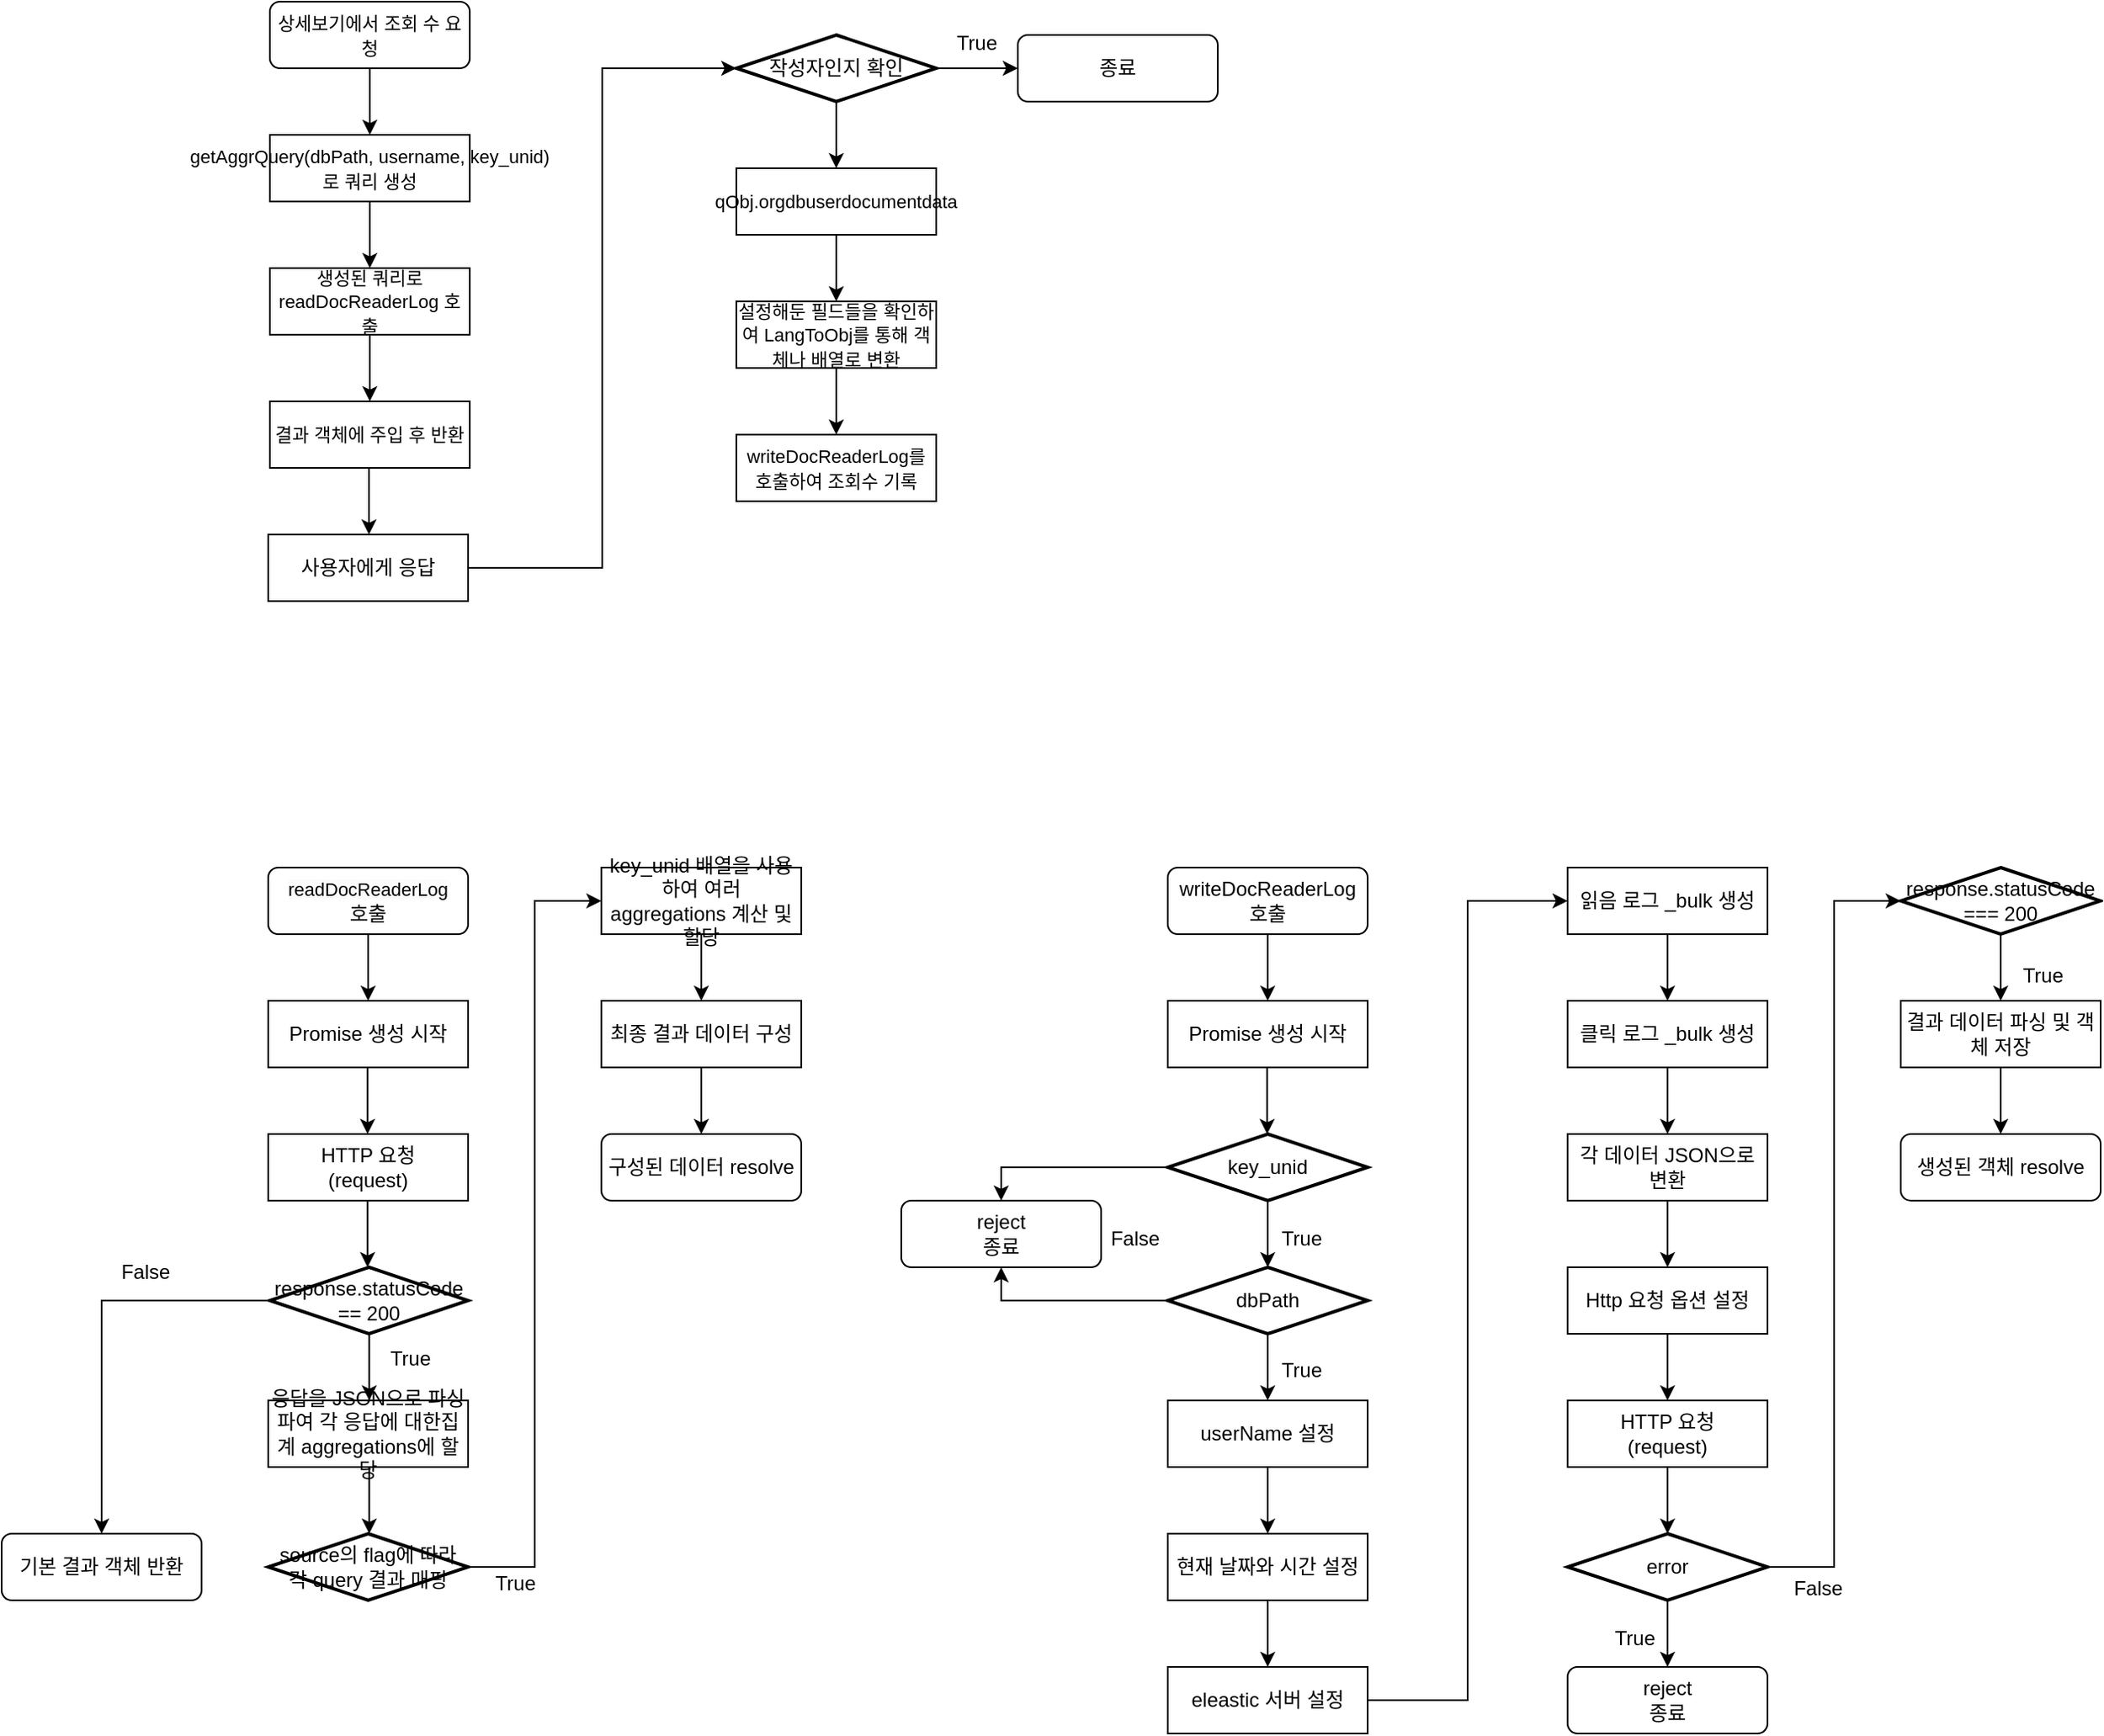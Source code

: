 <mxfile version="24.2.8" type="github" pages="2">
  <diagram id="73C-HQN8ylM7pgX_eZo4" name="페이지-2">
    <mxGraphModel dx="1098" dy="585" grid="1" gridSize="10" guides="1" tooltips="1" connect="1" arrows="1" fold="1" page="1" pageScale="1" pageWidth="827" pageHeight="1169" math="0" shadow="0">
      <root>
        <mxCell id="0" />
        <mxCell id="1" parent="0" />
        <mxCell id="K5QqktvU2oKoEeErvkTJ-1" style="edgeStyle=orthogonalEdgeStyle;rounded=0;orthogonalLoop=1;jettySize=auto;html=1;exitX=0.5;exitY=1;exitDx=0;exitDy=0;entryX=0.5;entryY=0;entryDx=0;entryDy=0;" edge="1" parent="1" source="K5QqktvU2oKoEeErvkTJ-2" target="K5QqktvU2oKoEeErvkTJ-10">
          <mxGeometry relative="1" as="geometry" />
        </mxCell>
        <mxCell id="K5QqktvU2oKoEeErvkTJ-2" value="&lt;font style=&quot;font-size: 11px;&quot;&gt;상세보기에서 조회 수 요청&lt;/font&gt;" style="rounded=1;whiteSpace=wrap;html=1;" vertex="1" parent="1">
          <mxGeometry x="241" y="40" width="120" height="40" as="geometry" />
        </mxCell>
        <mxCell id="K5QqktvU2oKoEeErvkTJ-9" style="edgeStyle=orthogonalEdgeStyle;rounded=0;orthogonalLoop=1;jettySize=auto;html=1;entryX=0.5;entryY=0;entryDx=0;entryDy=0;" edge="1" parent="1" source="K5QqktvU2oKoEeErvkTJ-10" target="K5QqktvU2oKoEeErvkTJ-12">
          <mxGeometry relative="1" as="geometry" />
        </mxCell>
        <mxCell id="K5QqktvU2oKoEeErvkTJ-10" value="&lt;font style=&quot;font-size: 11px;&quot;&gt;&lt;span style=&quot;text-wrap: nowrap;&quot;&gt;getAggrQuery(dbPath, username, key_unid)&lt;/span&gt;&lt;br style=&quot;text-wrap: nowrap;&quot;&gt;&lt;span style=&quot;text-wrap: nowrap;&quot;&gt;로 쿼리 생성&lt;/span&gt;&lt;/font&gt;" style="rounded=0;whiteSpace=wrap;html=1;" vertex="1" parent="1">
          <mxGeometry x="241" y="120" width="120" height="40" as="geometry" />
        </mxCell>
        <mxCell id="K5QqktvU2oKoEeErvkTJ-11" style="edgeStyle=orthogonalEdgeStyle;rounded=0;orthogonalLoop=1;jettySize=auto;html=1;entryX=0.5;entryY=0;entryDx=0;entryDy=0;" edge="1" parent="1" source="K5QqktvU2oKoEeErvkTJ-12" target="K5QqktvU2oKoEeErvkTJ-13">
          <mxGeometry relative="1" as="geometry" />
        </mxCell>
        <mxCell id="K5QqktvU2oKoEeErvkTJ-12" value="&lt;font style=&quot;font-size: 11px;&quot;&gt;생성된 쿼리로 readDocReaderLog 호출&lt;/font&gt;" style="rounded=0;whiteSpace=wrap;html=1;" vertex="1" parent="1">
          <mxGeometry x="241" y="200" width="120" height="40" as="geometry" />
        </mxCell>
        <mxCell id="K5QqktvU2oKoEeErvkTJ-13" value="&lt;font style=&quot;font-size: 11px;&quot;&gt;결과 객체에 주입 후 반환&lt;/font&gt;" style="rounded=0;whiteSpace=wrap;html=1;" vertex="1" parent="1">
          <mxGeometry x="241" y="280" width="120" height="40" as="geometry" />
        </mxCell>
        <mxCell id="K5QqktvU2oKoEeErvkTJ-14" style="edgeStyle=orthogonalEdgeStyle;rounded=0;orthogonalLoop=1;jettySize=auto;html=1;entryX=0.5;entryY=0;entryDx=0;entryDy=0;entryPerimeter=0;" edge="1" parent="1" source="K5QqktvU2oKoEeErvkTJ-13">
          <mxGeometry relative="1" as="geometry">
            <mxPoint x="300.5" y="360" as="targetPoint" />
          </mxGeometry>
        </mxCell>
        <mxCell id="q_ZWt1Ljccdp8WJ-Bwx5-51" style="edgeStyle=orthogonalEdgeStyle;rounded=0;orthogonalLoop=1;jettySize=auto;html=1;" edge="1" parent="1" source="K5QqktvU2oKoEeErvkTJ-15" target="K5QqktvU2oKoEeErvkTJ-21">
          <mxGeometry relative="1" as="geometry" />
        </mxCell>
        <mxCell id="K5QqktvU2oKoEeErvkTJ-15" value="&lt;font style=&quot;font-size: 11px;&quot;&gt;qObj.orgdbuserdocumentdata&lt;/font&gt;" style="rounded=0;whiteSpace=wrap;html=1;" vertex="1" parent="1">
          <mxGeometry x="521" y="140" width="120" height="40" as="geometry" />
        </mxCell>
        <mxCell id="q_ZWt1Ljccdp8WJ-Bwx5-50" style="edgeStyle=orthogonalEdgeStyle;rounded=0;orthogonalLoop=1;jettySize=auto;html=1;" edge="1" parent="1" source="K5QqktvU2oKoEeErvkTJ-18" target="K5QqktvU2oKoEeErvkTJ-15">
          <mxGeometry relative="1" as="geometry" />
        </mxCell>
        <mxCell id="q_ZWt1Ljccdp8WJ-Bwx5-53" style="edgeStyle=orthogonalEdgeStyle;rounded=0;orthogonalLoop=1;jettySize=auto;html=1;entryX=0;entryY=0.5;entryDx=0;entryDy=0;" edge="1" parent="1" source="K5QqktvU2oKoEeErvkTJ-18" target="q_ZWt1Ljccdp8WJ-Bwx5-52">
          <mxGeometry relative="1" as="geometry" />
        </mxCell>
        <mxCell id="K5QqktvU2oKoEeErvkTJ-18" value="작성자인지 확인" style="strokeWidth=2;html=1;shape=mxgraph.flowchart.decision;whiteSpace=wrap;" vertex="1" parent="1">
          <mxGeometry x="521" y="60" width="120" height="40" as="geometry" />
        </mxCell>
        <mxCell id="K5QqktvU2oKoEeErvkTJ-20" style="edgeStyle=orthogonalEdgeStyle;rounded=0;orthogonalLoop=1;jettySize=auto;html=1;entryX=0.5;entryY=0;entryDx=0;entryDy=0;" edge="1" parent="1" source="K5QqktvU2oKoEeErvkTJ-21" target="K5QqktvU2oKoEeErvkTJ-24">
          <mxGeometry relative="1" as="geometry" />
        </mxCell>
        <mxCell id="K5QqktvU2oKoEeErvkTJ-21" value="&lt;font style=&quot;font-size: 11px;&quot;&gt;설정해둔 필드들을 확인하여 LangToObj를 통해 객체나 배열로 변환&lt;/font&gt;" style="rounded=0;whiteSpace=wrap;html=1;" vertex="1" parent="1">
          <mxGeometry x="521" y="220" width="120" height="40" as="geometry" />
        </mxCell>
        <mxCell id="K5QqktvU2oKoEeErvkTJ-24" value="&lt;font style=&quot;font-size: 11px;&quot;&gt;writeDocReaderLog를 호출하여 조회수 기록&lt;/font&gt;" style="rounded=0;whiteSpace=wrap;html=1;" vertex="1" parent="1">
          <mxGeometry x="521" y="300" width="120" height="40" as="geometry" />
        </mxCell>
        <mxCell id="K5QqktvU2oKoEeErvkTJ-26" value="&lt;span style=&quot;color: rgb(0, 0, 0); font-family: Helvetica; font-size: 11px; font-style: normal; font-variant-ligatures: normal; font-variant-caps: normal; font-weight: 400; letter-spacing: normal; orphans: 2; text-align: center; text-indent: 0px; text-transform: none; widows: 2; word-spacing: 0px; -webkit-text-stroke-width: 0px; white-space: normal; background-color: rgb(251, 251, 251); text-decoration-thickness: initial; text-decoration-style: initial; text-decoration-color: initial; display: inline !important; float: none;&quot;&gt;readDocReaderLog&lt;/span&gt;&lt;br&gt;호출" style="rounded=1;whiteSpace=wrap;html=1;" vertex="1" parent="1">
          <mxGeometry x="240" y="560" width="120" height="40" as="geometry" />
        </mxCell>
        <mxCell id="K5QqktvU2oKoEeErvkTJ-27" value="Promise 생성 시작" style="rounded=0;whiteSpace=wrap;html=1;" vertex="1" parent="1">
          <mxGeometry x="240" y="640" width="120" height="40" as="geometry" />
        </mxCell>
        <mxCell id="K5QqktvU2oKoEeErvkTJ-28" value="HTTP 요청&lt;br&gt;(request)" style="rounded=0;whiteSpace=wrap;html=1;" vertex="1" parent="1">
          <mxGeometry x="240" y="720" width="120" height="40" as="geometry" />
        </mxCell>
        <mxCell id="K5QqktvU2oKoEeErvkTJ-29" value="" style="endArrow=classic;html=1;rounded=0;entryX=0.5;entryY=0;entryDx=0;entryDy=0;" edge="1" parent="1" target="K5QqktvU2oKoEeErvkTJ-27">
          <mxGeometry width="50" height="50" relative="1" as="geometry">
            <mxPoint x="300" y="600" as="sourcePoint" />
            <mxPoint x="350" y="550" as="targetPoint" />
          </mxGeometry>
        </mxCell>
        <mxCell id="K5QqktvU2oKoEeErvkTJ-30" value="" style="endArrow=classic;html=1;rounded=0;entryX=0.5;entryY=0;entryDx=0;entryDy=0;" edge="1" parent="1">
          <mxGeometry width="50" height="50" relative="1" as="geometry">
            <mxPoint x="299.66" y="680" as="sourcePoint" />
            <mxPoint x="299.66" y="720" as="targetPoint" />
          </mxGeometry>
        </mxCell>
        <mxCell id="K5QqktvU2oKoEeErvkTJ-32" value="response.statusCode == 200" style="strokeWidth=2;html=1;shape=mxgraph.flowchart.decision;whiteSpace=wrap;" vertex="1" parent="1">
          <mxGeometry x="241" y="800" width="119" height="40" as="geometry" />
        </mxCell>
        <mxCell id="K5QqktvU2oKoEeErvkTJ-33" value="" style="endArrow=classic;html=1;rounded=0;entryX=0.5;entryY=0;entryDx=0;entryDy=0;" edge="1" parent="1">
          <mxGeometry width="50" height="50" relative="1" as="geometry">
            <mxPoint x="299.66" y="760" as="sourcePoint" />
            <mxPoint x="299.66" y="800" as="targetPoint" />
          </mxGeometry>
        </mxCell>
        <mxCell id="K5QqktvU2oKoEeErvkTJ-35" value="" style="endArrow=classic;html=1;rounded=0;entryX=0.5;entryY=0;entryDx=0;entryDy=0;" edge="1" parent="1">
          <mxGeometry width="50" height="50" relative="1" as="geometry">
            <mxPoint x="300.66" y="840" as="sourcePoint" />
            <mxPoint x="300.66" y="880" as="targetPoint" />
          </mxGeometry>
        </mxCell>
        <mxCell id="K5QqktvU2oKoEeErvkTJ-36" value="응답을 JSON으로 파싱파여 각 응답에 대한집계 aggregations에 할당" style="rounded=0;whiteSpace=wrap;html=1;" vertex="1" parent="1">
          <mxGeometry x="240" y="880" width="120" height="40" as="geometry" />
        </mxCell>
        <mxCell id="K5QqktvU2oKoEeErvkTJ-38" value="source의 flag에 따라 각 query 결과 매핑" style="strokeWidth=2;html=1;shape=mxgraph.flowchart.decision;whiteSpace=wrap;" vertex="1" parent="1">
          <mxGeometry x="240" y="960" width="120" height="40" as="geometry" />
        </mxCell>
        <mxCell id="K5QqktvU2oKoEeErvkTJ-39" value="" style="endArrow=classic;html=1;rounded=0;entryX=0.5;entryY=0;entryDx=0;entryDy=0;" edge="1" parent="1">
          <mxGeometry width="50" height="50" relative="1" as="geometry">
            <mxPoint x="300.66" y="920" as="sourcePoint" />
            <mxPoint x="300.66" y="960" as="targetPoint" />
          </mxGeometry>
        </mxCell>
        <mxCell id="K5QqktvU2oKoEeErvkTJ-40" value="key_unid 배열을 사용하여 여러 aggregations 계산 및 할당" style="rounded=0;whiteSpace=wrap;html=1;" vertex="1" parent="1">
          <mxGeometry x="440" y="560" width="120" height="40" as="geometry" />
        </mxCell>
        <mxCell id="K5QqktvU2oKoEeErvkTJ-41" value="" style="endArrow=classic;html=1;rounded=0;entryX=0;entryY=0.5;entryDx=0;entryDy=0;" edge="1" parent="1" target="K5QqktvU2oKoEeErvkTJ-40">
          <mxGeometry width="50" height="50" relative="1" as="geometry">
            <mxPoint x="361" y="980" as="sourcePoint" />
            <mxPoint x="411" y="930" as="targetPoint" />
            <Array as="points">
              <mxPoint x="400" y="980" />
              <mxPoint x="400" y="580" />
            </Array>
          </mxGeometry>
        </mxCell>
        <mxCell id="K5QqktvU2oKoEeErvkTJ-43" value="기본 결과 객체 반환" style="rounded=1;whiteSpace=wrap;html=1;" vertex="1" parent="1">
          <mxGeometry x="80" y="960" width="120" height="40" as="geometry" />
        </mxCell>
        <mxCell id="K5QqktvU2oKoEeErvkTJ-44" value="" style="endArrow=classic;html=1;rounded=0;entryX=0.5;entryY=0;entryDx=0;entryDy=0;" edge="1" parent="1" target="K5QqktvU2oKoEeErvkTJ-43">
          <mxGeometry width="50" height="50" relative="1" as="geometry">
            <mxPoint x="240" y="820" as="sourcePoint" />
            <mxPoint x="151" y="840" as="targetPoint" />
            <Array as="points">
              <mxPoint x="140" y="820" />
            </Array>
          </mxGeometry>
        </mxCell>
        <mxCell id="K5QqktvU2oKoEeErvkTJ-45" value="True" style="text;html=1;align=center;verticalAlign=middle;resizable=0;points=[];autosize=1;strokeColor=none;fillColor=none;" vertex="1" parent="1">
          <mxGeometry x="300" y="840" width="50" height="30" as="geometry" />
        </mxCell>
        <mxCell id="K5QqktvU2oKoEeErvkTJ-46" value="False" style="text;html=1;align=center;verticalAlign=middle;resizable=0;points=[];autosize=1;strokeColor=none;fillColor=none;" vertex="1" parent="1">
          <mxGeometry x="141" y="788" width="50" height="30" as="geometry" />
        </mxCell>
        <mxCell id="K5QqktvU2oKoEeErvkTJ-47" value="True" style="text;html=1;align=center;verticalAlign=middle;resizable=0;points=[];autosize=1;strokeColor=none;fillColor=none;" vertex="1" parent="1">
          <mxGeometry x="363" y="975" width="50" height="30" as="geometry" />
        </mxCell>
        <mxCell id="q_ZWt1Ljccdp8WJ-Bwx5-11" style="edgeStyle=orthogonalEdgeStyle;rounded=0;orthogonalLoop=1;jettySize=auto;html=1;entryX=0.5;entryY=0;entryDx=0;entryDy=0;" edge="1" parent="1" source="K5QqktvU2oKoEeErvkTJ-48" target="K5QqktvU2oKoEeErvkTJ-49">
          <mxGeometry relative="1" as="geometry" />
        </mxCell>
        <mxCell id="K5QqktvU2oKoEeErvkTJ-48" value="최종 결과 데이터 구성" style="rounded=0;whiteSpace=wrap;html=1;" vertex="1" parent="1">
          <mxGeometry x="440" y="640" width="120" height="40" as="geometry" />
        </mxCell>
        <mxCell id="K5QqktvU2oKoEeErvkTJ-49" value="구성된 데이터 resolve" style="rounded=1;whiteSpace=wrap;html=1;" vertex="1" parent="1">
          <mxGeometry x="440" y="720" width="120" height="40" as="geometry" />
        </mxCell>
        <mxCell id="K5QqktvU2oKoEeErvkTJ-50" value="" style="endArrow=classic;html=1;rounded=0;entryX=0.5;entryY=0;entryDx=0;entryDy=0;" edge="1" parent="1" target="K5QqktvU2oKoEeErvkTJ-48">
          <mxGeometry width="50" height="50" relative="1" as="geometry">
            <mxPoint x="500" y="600" as="sourcePoint" />
            <mxPoint x="550" y="550" as="targetPoint" />
          </mxGeometry>
        </mxCell>
        <mxCell id="q_ZWt1Ljccdp8WJ-Bwx5-1" value="writeDocReaderLog&lt;br&gt;호출" style="rounded=1;whiteSpace=wrap;html=1;" vertex="1" parent="1">
          <mxGeometry x="780" y="560" width="120" height="40" as="geometry" />
        </mxCell>
        <mxCell id="q_ZWt1Ljccdp8WJ-Bwx5-3" value="Promise 생성 시작" style="rounded=0;whiteSpace=wrap;html=1;" vertex="1" parent="1">
          <mxGeometry x="780" y="640" width="120" height="40" as="geometry" />
        </mxCell>
        <mxCell id="q_ZWt1Ljccdp8WJ-Bwx5-4" value="" style="endArrow=classic;html=1;rounded=0;entryX=0.5;entryY=0;entryDx=0;entryDy=0;" edge="1" parent="1" target="q_ZWt1Ljccdp8WJ-Bwx5-3">
          <mxGeometry width="50" height="50" relative="1" as="geometry">
            <mxPoint x="840" y="600" as="sourcePoint" />
            <mxPoint x="890" y="550" as="targetPoint" />
          </mxGeometry>
        </mxCell>
        <mxCell id="q_ZWt1Ljccdp8WJ-Bwx5-7" value="" style="endArrow=classic;html=1;rounded=0;entryX=0.5;entryY=0;entryDx=0;entryDy=0;" edge="1" parent="1">
          <mxGeometry width="50" height="50" relative="1" as="geometry">
            <mxPoint x="839.66" y="680" as="sourcePoint" />
            <mxPoint x="839.66" y="720" as="targetPoint" />
          </mxGeometry>
        </mxCell>
        <mxCell id="q_ZWt1Ljccdp8WJ-Bwx5-31" style="edgeStyle=orthogonalEdgeStyle;rounded=0;orthogonalLoop=1;jettySize=auto;html=1;entryX=0.5;entryY=0;entryDx=0;entryDy=0;" edge="1" parent="1" source="q_ZWt1Ljccdp8WJ-Bwx5-8" target="q_ZWt1Ljccdp8WJ-Bwx5-30">
          <mxGeometry relative="1" as="geometry" />
        </mxCell>
        <mxCell id="q_ZWt1Ljccdp8WJ-Bwx5-8" value="key_unid" style="strokeWidth=2;html=1;shape=mxgraph.flowchart.decision;whiteSpace=wrap;" vertex="1" parent="1">
          <mxGeometry x="780" y="720" width="120" height="40" as="geometry" />
        </mxCell>
        <mxCell id="q_ZWt1Ljccdp8WJ-Bwx5-14" style="edgeStyle=orthogonalEdgeStyle;rounded=0;orthogonalLoop=1;jettySize=auto;html=1;" edge="1" parent="1" source="q_ZWt1Ljccdp8WJ-Bwx5-9" target="q_ZWt1Ljccdp8WJ-Bwx5-10">
          <mxGeometry relative="1" as="geometry" />
        </mxCell>
        <mxCell id="q_ZWt1Ljccdp8WJ-Bwx5-32" style="edgeStyle=orthogonalEdgeStyle;rounded=0;orthogonalLoop=1;jettySize=auto;html=1;entryX=0.5;entryY=1;entryDx=0;entryDy=0;" edge="1" parent="1" source="q_ZWt1Ljccdp8WJ-Bwx5-9" target="q_ZWt1Ljccdp8WJ-Bwx5-30">
          <mxGeometry relative="1" as="geometry" />
        </mxCell>
        <mxCell id="q_ZWt1Ljccdp8WJ-Bwx5-9" value="dbPath" style="strokeWidth=2;html=1;shape=mxgraph.flowchart.decision;whiteSpace=wrap;" vertex="1" parent="1">
          <mxGeometry x="780" y="800" width="120" height="40" as="geometry" />
        </mxCell>
        <mxCell id="q_ZWt1Ljccdp8WJ-Bwx5-17" style="edgeStyle=orthogonalEdgeStyle;rounded=0;orthogonalLoop=1;jettySize=auto;html=1;entryX=0.5;entryY=0;entryDx=0;entryDy=0;" edge="1" parent="1" source="q_ZWt1Ljccdp8WJ-Bwx5-10" target="q_ZWt1Ljccdp8WJ-Bwx5-16">
          <mxGeometry relative="1" as="geometry" />
        </mxCell>
        <mxCell id="q_ZWt1Ljccdp8WJ-Bwx5-10" value="userName 설정" style="rounded=0;whiteSpace=wrap;html=1;" vertex="1" parent="1">
          <mxGeometry x="780" y="880" width="120" height="40" as="geometry" />
        </mxCell>
        <mxCell id="q_ZWt1Ljccdp8WJ-Bwx5-12" style="edgeStyle=orthogonalEdgeStyle;rounded=0;orthogonalLoop=1;jettySize=auto;html=1;entryX=0.5;entryY=0;entryDx=0;entryDy=0;entryPerimeter=0;" edge="1" parent="1" source="q_ZWt1Ljccdp8WJ-Bwx5-8" target="q_ZWt1Ljccdp8WJ-Bwx5-9">
          <mxGeometry relative="1" as="geometry" />
        </mxCell>
        <mxCell id="q_ZWt1Ljccdp8WJ-Bwx5-13" value="True" style="text;html=1;align=center;verticalAlign=middle;resizable=0;points=[];autosize=1;strokeColor=none;fillColor=none;" vertex="1" parent="1">
          <mxGeometry x="835" y="768" width="50" height="30" as="geometry" />
        </mxCell>
        <mxCell id="q_ZWt1Ljccdp8WJ-Bwx5-15" value="True" style="text;html=1;align=center;verticalAlign=middle;resizable=0;points=[];autosize=1;strokeColor=none;fillColor=none;" vertex="1" parent="1">
          <mxGeometry x="835" y="847" width="50" height="30" as="geometry" />
        </mxCell>
        <mxCell id="q_ZWt1Ljccdp8WJ-Bwx5-19" style="edgeStyle=orthogonalEdgeStyle;rounded=0;orthogonalLoop=1;jettySize=auto;html=1;entryX=0.5;entryY=0;entryDx=0;entryDy=0;" edge="1" parent="1" source="q_ZWt1Ljccdp8WJ-Bwx5-16" target="q_ZWt1Ljccdp8WJ-Bwx5-18">
          <mxGeometry relative="1" as="geometry" />
        </mxCell>
        <mxCell id="q_ZWt1Ljccdp8WJ-Bwx5-16" value="현재 날짜와 시간 설정" style="rounded=0;whiteSpace=wrap;html=1;" vertex="1" parent="1">
          <mxGeometry x="780" y="960" width="120" height="40" as="geometry" />
        </mxCell>
        <mxCell id="q_ZWt1Ljccdp8WJ-Bwx5-22" style="edgeStyle=orthogonalEdgeStyle;rounded=0;orthogonalLoop=1;jettySize=auto;html=1;entryX=0;entryY=0.5;entryDx=0;entryDy=0;" edge="1" parent="1" source="q_ZWt1Ljccdp8WJ-Bwx5-18" target="q_ZWt1Ljccdp8WJ-Bwx5-20">
          <mxGeometry relative="1" as="geometry" />
        </mxCell>
        <mxCell id="q_ZWt1Ljccdp8WJ-Bwx5-18" value="eleastic 서버 설정" style="rounded=0;whiteSpace=wrap;html=1;" vertex="1" parent="1">
          <mxGeometry x="780" y="1040" width="120" height="40" as="geometry" />
        </mxCell>
        <mxCell id="q_ZWt1Ljccdp8WJ-Bwx5-23" style="edgeStyle=orthogonalEdgeStyle;rounded=0;orthogonalLoop=1;jettySize=auto;html=1;entryX=0.5;entryY=0;entryDx=0;entryDy=0;" edge="1" parent="1" source="q_ZWt1Ljccdp8WJ-Bwx5-20" target="q_ZWt1Ljccdp8WJ-Bwx5-21">
          <mxGeometry relative="1" as="geometry" />
        </mxCell>
        <mxCell id="q_ZWt1Ljccdp8WJ-Bwx5-20" value="읽음 로그 _bulk 생성" style="rounded=0;whiteSpace=wrap;html=1;" vertex="1" parent="1">
          <mxGeometry x="1020" y="560" width="120" height="40" as="geometry" />
        </mxCell>
        <mxCell id="q_ZWt1Ljccdp8WJ-Bwx5-25" style="edgeStyle=orthogonalEdgeStyle;rounded=0;orthogonalLoop=1;jettySize=auto;html=1;entryX=0.5;entryY=0;entryDx=0;entryDy=0;" edge="1" parent="1" source="q_ZWt1Ljccdp8WJ-Bwx5-21" target="q_ZWt1Ljccdp8WJ-Bwx5-24">
          <mxGeometry relative="1" as="geometry" />
        </mxCell>
        <mxCell id="q_ZWt1Ljccdp8WJ-Bwx5-21" value="클릭 로그 _bulk 생성" style="rounded=0;whiteSpace=wrap;html=1;" vertex="1" parent="1">
          <mxGeometry x="1020" y="640" width="120" height="40" as="geometry" />
        </mxCell>
        <mxCell id="q_ZWt1Ljccdp8WJ-Bwx5-27" style="edgeStyle=orthogonalEdgeStyle;rounded=0;orthogonalLoop=1;jettySize=auto;html=1;entryX=0.5;entryY=0;entryDx=0;entryDy=0;" edge="1" parent="1" source="q_ZWt1Ljccdp8WJ-Bwx5-24" target="q_ZWt1Ljccdp8WJ-Bwx5-26">
          <mxGeometry relative="1" as="geometry" />
        </mxCell>
        <mxCell id="q_ZWt1Ljccdp8WJ-Bwx5-24" value="각 데이터 JSON으로 변환" style="rounded=0;whiteSpace=wrap;html=1;" vertex="1" parent="1">
          <mxGeometry x="1020" y="720" width="120" height="40" as="geometry" />
        </mxCell>
        <mxCell id="q_ZWt1Ljccdp8WJ-Bwx5-29" style="edgeStyle=orthogonalEdgeStyle;rounded=0;orthogonalLoop=1;jettySize=auto;html=1;entryX=0.5;entryY=0;entryDx=0;entryDy=0;" edge="1" parent="1" source="q_ZWt1Ljccdp8WJ-Bwx5-26" target="q_ZWt1Ljccdp8WJ-Bwx5-28">
          <mxGeometry relative="1" as="geometry" />
        </mxCell>
        <mxCell id="q_ZWt1Ljccdp8WJ-Bwx5-26" value="Http 요청 옵션 설정" style="rounded=0;whiteSpace=wrap;html=1;" vertex="1" parent="1">
          <mxGeometry x="1020" y="800" width="120" height="40" as="geometry" />
        </mxCell>
        <mxCell id="q_ZWt1Ljccdp8WJ-Bwx5-28" value="HTTP 요청&lt;br&gt;(request)" style="rounded=0;whiteSpace=wrap;html=1;" vertex="1" parent="1">
          <mxGeometry x="1020" y="880" width="120" height="40" as="geometry" />
        </mxCell>
        <mxCell id="q_ZWt1Ljccdp8WJ-Bwx5-30" value="reject&lt;br&gt;종료" style="rounded=1;whiteSpace=wrap;html=1;" vertex="1" parent="1">
          <mxGeometry x="620" y="760" width="120" height="40" as="geometry" />
        </mxCell>
        <mxCell id="q_ZWt1Ljccdp8WJ-Bwx5-33" value="False" style="text;html=1;align=center;verticalAlign=middle;resizable=0;points=[];autosize=1;strokeColor=none;fillColor=none;" vertex="1" parent="1">
          <mxGeometry x="735" y="768" width="50" height="30" as="geometry" />
        </mxCell>
        <mxCell id="q_ZWt1Ljccdp8WJ-Bwx5-37" style="edgeStyle=orthogonalEdgeStyle;rounded=0;orthogonalLoop=1;jettySize=auto;html=1;entryX=0.5;entryY=0;entryDx=0;entryDy=0;" edge="1" parent="1" source="q_ZWt1Ljccdp8WJ-Bwx5-34" target="q_ZWt1Ljccdp8WJ-Bwx5-36">
          <mxGeometry relative="1" as="geometry" />
        </mxCell>
        <mxCell id="q_ZWt1Ljccdp8WJ-Bwx5-34" value="error" style="strokeWidth=2;html=1;shape=mxgraph.flowchart.decision;whiteSpace=wrap;" vertex="1" parent="1">
          <mxGeometry x="1020" y="960" width="120" height="40" as="geometry" />
        </mxCell>
        <mxCell id="q_ZWt1Ljccdp8WJ-Bwx5-35" style="edgeStyle=orthogonalEdgeStyle;rounded=0;orthogonalLoop=1;jettySize=auto;html=1;entryX=0.5;entryY=0;entryDx=0;entryDy=0;entryPerimeter=0;" edge="1" parent="1" source="q_ZWt1Ljccdp8WJ-Bwx5-28" target="q_ZWt1Ljccdp8WJ-Bwx5-34">
          <mxGeometry relative="1" as="geometry" />
        </mxCell>
        <mxCell id="q_ZWt1Ljccdp8WJ-Bwx5-36" value="reject&lt;br&gt;종료" style="rounded=1;whiteSpace=wrap;html=1;" vertex="1" parent="1">
          <mxGeometry x="1020" y="1040" width="120" height="40" as="geometry" />
        </mxCell>
        <mxCell id="q_ZWt1Ljccdp8WJ-Bwx5-38" value="True" style="text;html=1;align=center;verticalAlign=middle;resizable=0;points=[];autosize=1;strokeColor=none;fillColor=none;" vertex="1" parent="1">
          <mxGeometry x="1035" y="1008" width="50" height="30" as="geometry" />
        </mxCell>
        <mxCell id="q_ZWt1Ljccdp8WJ-Bwx5-46" style="edgeStyle=orthogonalEdgeStyle;rounded=0;orthogonalLoop=1;jettySize=auto;html=1;entryX=0.5;entryY=0;entryDx=0;entryDy=0;" edge="1" parent="1" source="q_ZWt1Ljccdp8WJ-Bwx5-39" target="q_ZWt1Ljccdp8WJ-Bwx5-45">
          <mxGeometry relative="1" as="geometry" />
        </mxCell>
        <mxCell id="q_ZWt1Ljccdp8WJ-Bwx5-39" value="response.statusCode === 200" style="strokeWidth=2;html=1;shape=mxgraph.flowchart.decision;whiteSpace=wrap;" vertex="1" parent="1">
          <mxGeometry x="1220" y="560" width="120" height="40" as="geometry" />
        </mxCell>
        <mxCell id="q_ZWt1Ljccdp8WJ-Bwx5-40" style="edgeStyle=orthogonalEdgeStyle;rounded=0;orthogonalLoop=1;jettySize=auto;html=1;entryX=0;entryY=0.5;entryDx=0;entryDy=0;entryPerimeter=0;" edge="1" parent="1" source="q_ZWt1Ljccdp8WJ-Bwx5-34" target="q_ZWt1Ljccdp8WJ-Bwx5-39">
          <mxGeometry relative="1" as="geometry" />
        </mxCell>
        <mxCell id="q_ZWt1Ljccdp8WJ-Bwx5-41" value="False" style="text;html=1;align=center;verticalAlign=middle;resizable=0;points=[];autosize=1;strokeColor=none;fillColor=none;" vertex="1" parent="1">
          <mxGeometry x="1145" y="978" width="50" height="30" as="geometry" />
        </mxCell>
        <mxCell id="q_ZWt1Ljccdp8WJ-Bwx5-42" value="생성된 객체 resolve" style="rounded=1;whiteSpace=wrap;html=1;" vertex="1" parent="1">
          <mxGeometry x="1220" y="720" width="120" height="40" as="geometry" />
        </mxCell>
        <mxCell id="q_ZWt1Ljccdp8WJ-Bwx5-44" value="True" style="text;html=1;align=center;verticalAlign=middle;resizable=0;points=[];autosize=1;strokeColor=none;fillColor=none;" vertex="1" parent="1">
          <mxGeometry x="1280" y="610" width="50" height="30" as="geometry" />
        </mxCell>
        <mxCell id="q_ZWt1Ljccdp8WJ-Bwx5-47" style="edgeStyle=orthogonalEdgeStyle;rounded=0;orthogonalLoop=1;jettySize=auto;html=1;entryX=0.5;entryY=0;entryDx=0;entryDy=0;" edge="1" parent="1" source="q_ZWt1Ljccdp8WJ-Bwx5-45" target="q_ZWt1Ljccdp8WJ-Bwx5-42">
          <mxGeometry relative="1" as="geometry" />
        </mxCell>
        <mxCell id="q_ZWt1Ljccdp8WJ-Bwx5-45" value="결과 데이터 파싱 및 객체 저장" style="rounded=0;whiteSpace=wrap;html=1;" vertex="1" parent="1">
          <mxGeometry x="1220" y="640" width="120" height="40" as="geometry" />
        </mxCell>
        <mxCell id="q_ZWt1Ljccdp8WJ-Bwx5-48" value="사용자에게 응답" style="rounded=0;whiteSpace=wrap;html=1;" vertex="1" parent="1">
          <mxGeometry x="240" y="360" width="120" height="40" as="geometry" />
        </mxCell>
        <mxCell id="q_ZWt1Ljccdp8WJ-Bwx5-49" style="edgeStyle=orthogonalEdgeStyle;rounded=0;orthogonalLoop=1;jettySize=auto;html=1;entryX=0;entryY=0.5;entryDx=0;entryDy=0;entryPerimeter=0;" edge="1" parent="1" source="q_ZWt1Ljccdp8WJ-Bwx5-48" target="K5QqktvU2oKoEeErvkTJ-18">
          <mxGeometry relative="1" as="geometry" />
        </mxCell>
        <mxCell id="q_ZWt1Ljccdp8WJ-Bwx5-52" value="종료" style="rounded=1;whiteSpace=wrap;html=1;" vertex="1" parent="1">
          <mxGeometry x="690" y="60" width="120" height="40" as="geometry" />
        </mxCell>
        <mxCell id="q_ZWt1Ljccdp8WJ-Bwx5-54" value="True" style="text;html=1;align=center;verticalAlign=middle;resizable=0;points=[];autosize=1;strokeColor=none;fillColor=none;" vertex="1" parent="1">
          <mxGeometry x="640" y="50" width="50" height="30" as="geometry" />
        </mxCell>
      </root>
    </mxGraphModel>
  </diagram>
  <diagram id="C5RBs43oDa-KdzZeNtuy" name="Page-1">
    <mxGraphModel grid="1" page="1" gridSize="10" guides="1" tooltips="1" connect="1" arrows="1" fold="1" pageScale="1" pageWidth="827" pageHeight="1169" math="0" shadow="0">
      <root>
        <mxCell id="WIyWlLk6GJQsqaUBKTNV-0" />
        <mxCell id="WIyWlLk6GJQsqaUBKTNV-1" parent="WIyWlLk6GJQsqaUBKTNV-0" />
        <mxCell id="WIyWlLk6GJQsqaUBKTNV-3" value="&lt;p style=&quot;margin-top: 0pt; margin-bottom: 0pt; margin-left: 0in; direction: ltr; unicode-bidi: embed;&quot;&gt;&lt;span style=&quot;font-family: &amp;quot;맑은 고딕&amp;quot;;&quot;&gt;&lt;font style=&quot;font-size: 12px;&quot;&gt;공지사항 조회 요청&lt;/font&gt;&lt;/span&gt;&lt;/p&gt;" style="rounded=1;whiteSpace=wrap;html=1;fontSize=11;glass=0;strokeWidth=1;shadow=0;" parent="WIyWlLk6GJQsqaUBKTNV-1" vertex="1">
          <mxGeometry x="161" y="80" width="120" height="40" as="geometry" />
        </mxCell>
        <mxCell id="WIyWlLk6GJQsqaUBKTNV-4" value="Yes&lt;div&gt;&lt;b&gt;getDocumentDetail&lt;/b&gt;&lt;/div&gt;&lt;div&gt;호출&lt;/div&gt;" style="rounded=0;html=1;jettySize=auto;orthogonalLoop=1;fontSize=11;endArrow=block;endFill=0;endSize=8;strokeWidth=1;shadow=0;labelBackgroundColor=none;edgeStyle=orthogonalEdgeStyle;entryX=0.5;entryY=0;entryDx=0;entryDy=0;exitX=0.5;exitY=1;exitDx=0;exitDy=0;" parent="WIyWlLk6GJQsqaUBKTNV-1" source="WIyWlLk6GJQsqaUBKTNV-6" target="WIyWlLk6GJQsqaUBKTNV-10" edge="1">
          <mxGeometry x="-0.463" y="-59" relative="1" as="geometry">
            <mxPoint as="offset" />
            <mxPoint x="218" y="240.0" as="sourcePoint" />
            <mxPoint x="219.034" y="290.028" as="targetPoint" />
          </mxGeometry>
        </mxCell>
        <mxCell id="WIyWlLk6GJQsqaUBKTNV-5" value="No" style="edgeStyle=orthogonalEdgeStyle;rounded=0;html=1;jettySize=auto;orthogonalLoop=1;fontSize=11;endArrow=block;endFill=0;endSize=8;strokeWidth=1;shadow=0;labelBackgroundColor=none;" parent="WIyWlLk6GJQsqaUBKTNV-1" source="WIyWlLk6GJQsqaUBKTNV-6" target="WIyWlLk6GJQsqaUBKTNV-7" edge="1">
          <mxGeometry y="10" relative="1" as="geometry">
            <mxPoint as="offset" />
          </mxGeometry>
        </mxCell>
        <mxCell id="WIyWlLk6GJQsqaUBKTNV-6" value="&lt;p style=&quot;margin-top: 0pt; margin-bottom: 0pt; margin-left: 0in; direction: ltr; unicode-bidi: embed;&quot;&gt;&lt;span style=&quot;font-family: &amp;quot;맑은 고딕&amp;quot;;&quot;&gt;qObj.id&lt;/span&gt;&lt;span style=&quot;font-family: &amp;quot;맑은 고딕&amp;quot;;&quot;&gt;가 존재하는가&lt;/span&gt;&lt;/p&gt;" style="rhombus;whiteSpace=wrap;html=1;shadow=0;fontFamily=Helvetica;fontSize=12;align=center;strokeWidth=1;spacing=6;spacingTop=-4;" parent="WIyWlLk6GJQsqaUBKTNV-1" vertex="1">
          <mxGeometry x="169" y="159" width="100" height="80" as="geometry" />
        </mxCell>
        <mxCell id="WIyWlLk6GJQsqaUBKTNV-7" value="&lt;p style=&quot;margin-top: 0pt; margin-bottom: 0pt; margin-left: 0in; direction: ltr; unicode-bidi: embed;&quot;&gt;&lt;span style=&quot;font-family: &amp;quot;맑은 고딕&amp;quot;;&quot;&gt;&lt;font style=&quot;font-size: 12px;&quot;&gt;공지사항 목록 조회&lt;/font&gt;&lt;/span&gt;&lt;/p&gt;" style="rounded=1;whiteSpace=wrap;html=1;fontSize=12;glass=0;strokeWidth=1;shadow=0;" parent="WIyWlLk6GJQsqaUBKTNV-1" vertex="1">
          <mxGeometry x="320" y="179" width="120" height="40" as="geometry" />
        </mxCell>
        <mxCell id="WIyWlLk6GJQsqaUBKTNV-8" value="Yes" style="rounded=0;html=1;jettySize=auto;orthogonalLoop=1;fontSize=11;endArrow=block;endFill=0;endSize=8;strokeWidth=1;shadow=0;labelBackgroundColor=none;edgeStyle=orthogonalEdgeStyle;entryX=0.5;entryY=0;entryDx=0;entryDy=0;" parent="WIyWlLk6GJQsqaUBKTNV-1" target="US4XQxfpLDW0VNZ6Fe32-0" edge="1">
          <mxGeometry x="0.333" y="20" relative="1" as="geometry">
            <mxPoint as="offset" />
            <mxPoint x="218.66" y="360" as="sourcePoint" />
            <mxPoint x="218" y="400.0" as="targetPoint" />
            <Array as="points">
              <mxPoint x="219" y="390" />
              <mxPoint x="219" y="390" />
            </Array>
          </mxGeometry>
        </mxCell>
        <mxCell id="WIyWlLk6GJQsqaUBKTNV-9" value="No" style="edgeStyle=orthogonalEdgeStyle;rounded=0;html=1;jettySize=auto;orthogonalLoop=1;fontSize=11;endArrow=block;endFill=0;endSize=8;strokeWidth=1;shadow=0;labelBackgroundColor=none;" parent="WIyWlLk6GJQsqaUBKTNV-1" source="WIyWlLk6GJQsqaUBKTNV-10" target="WIyWlLk6GJQsqaUBKTNV-12" edge="1">
          <mxGeometry y="10" relative="1" as="geometry">
            <mxPoint as="offset" />
          </mxGeometry>
        </mxCell>
        <mxCell id="WIyWlLk6GJQsqaUBKTNV-10" value="&lt;p style=&quot;margin-top: 0pt; margin-bottom: 0pt; margin-left: 0in; direction: ltr; unicode-bidi: embed;&quot;&gt;&lt;span style=&quot;font-family: &amp;quot;맑은 고딕&amp;quot;;&quot;&gt;도미노에서 해당 문서&lt;/span&gt;&lt;span style=&quot;font-family: &amp;quot;맑은 고딕&amp;quot;;&quot;&gt;&amp;nbsp;조회가 되는가&amp;nbsp;&lt;/span&gt;&lt;/p&gt;" style="rhombus;whiteSpace=wrap;html=1;shadow=0;fontFamily=Helvetica;fontSize=12;align=center;strokeWidth=1;spacing=6;spacingTop=-4;" parent="WIyWlLk6GJQsqaUBKTNV-1" vertex="1">
          <mxGeometry x="169" y="280" width="100" height="80" as="geometry" />
        </mxCell>
        <mxCell id="WIyWlLk6GJQsqaUBKTNV-12" value="에러 발생" style="rounded=1;whiteSpace=wrap;html=1;fontSize=12;glass=0;strokeWidth=1;shadow=0;" parent="WIyWlLk6GJQsqaUBKTNV-1" vertex="1">
          <mxGeometry x="320" y="300" width="120" height="40" as="geometry" />
        </mxCell>
        <mxCell id="US4XQxfpLDW0VNZ6Fe32-0" value="&lt;p style=&quot;margin-top: 0pt; margin-bottom: 0pt; margin-left: 0in; direction: ltr; unicode-bidi: embed;&quot;&gt;&lt;span style=&quot;font-family: &amp;quot;맑은 고딕&amp;quot;;&quot;&gt;&lt;font style=&quot;font-size: 12px;&quot;&gt;readDocumentResponse&lt;/font&gt;&lt;/span&gt;&lt;/p&gt;&lt;p style=&quot;margin-top: 0pt; margin-bottom: 0pt; margin-left: 0in; direction: ltr; unicode-bidi: embed;&quot;&gt;&lt;span style=&quot;font-family: &amp;quot;맑은 고딕&amp;quot;;&quot;&gt;&lt;font style=&quot;font-size: 12px;&quot;&gt;에&amp;nbsp;&lt;/font&gt;&lt;/span&gt; @attach가&lt;span style=&quot;font-family: &amp;quot;맑은 고딕&amp;quot;;&quot;&gt;&lt;font style=&quot;font-size: 12px;&quot;&gt;&amp;nbsp;있는가&lt;/font&gt;&lt;/span&gt;&lt;/p&gt;" style="rhombus;whiteSpace=wrap;html=1;" vertex="1" parent="WIyWlLk6GJQsqaUBKTNV-1">
          <mxGeometry x="169" y="400" width="100" height="80" as="geometry" />
        </mxCell>
        <mxCell id="US4XQxfpLDW0VNZ6Fe32-2" value="Yes" style="rounded=0;html=1;jettySize=auto;orthogonalLoop=1;fontSize=11;endArrow=block;endFill=0;endSize=8;strokeWidth=1;shadow=0;labelBackgroundColor=none;edgeStyle=orthogonalEdgeStyle;" edge="1" parent="WIyWlLk6GJQsqaUBKTNV-1">
          <mxGeometry x="0.333" y="20" relative="1" as="geometry">
            <mxPoint as="offset" />
            <mxPoint x="218.66" y="480" as="sourcePoint" />
            <mxPoint x="219" y="520" as="targetPoint" />
          </mxGeometry>
        </mxCell>
        <mxCell id="US4XQxfpLDW0VNZ6Fe32-4" value="&lt;p style=&quot;margin-top: 0pt; margin-bottom: 0pt; margin-left: 0in; direction: ltr; unicode-bidi: embed;&quot;&gt;&lt;font face=&quot;맑은 고딕&quot;&gt;공지사항 첨부 파일 상세 내용 추출&lt;/font&gt;&lt;/p&gt;" style="rounded=1;whiteSpace=wrap;html=1;fontSize=12;glass=0;strokeWidth=1;shadow=0;" vertex="1" parent="WIyWlLk6GJQsqaUBKTNV-1">
          <mxGeometry x="159" y="520" width="120" height="40" as="geometry" />
        </mxCell>
        <mxCell id="US4XQxfpLDW0VNZ6Fe32-6" value="" style="rounded=0;html=1;jettySize=auto;orthogonalLoop=1;fontSize=11;endArrow=block;endFill=0;endSize=8;strokeWidth=1;shadow=0;labelBackgroundColor=none;edgeStyle=orthogonalEdgeStyle;" edge="1" parent="WIyWlLk6GJQsqaUBKTNV-1">
          <mxGeometry x="0.5" y="-50" relative="1" as="geometry">
            <mxPoint as="offset" />
            <mxPoint x="220" y="120" as="sourcePoint" />
            <mxPoint x="218.66" y="160" as="targetPoint" />
            <Array as="points">
              <mxPoint x="219" y="120" />
            </Array>
          </mxGeometry>
        </mxCell>
        <mxCell id="US4XQxfpLDW0VNZ6Fe32-7" value="No" style="edgeStyle=orthogonalEdgeStyle;rounded=0;html=1;jettySize=auto;orthogonalLoop=1;fontSize=11;endArrow=block;endFill=0;endSize=8;strokeWidth=1;shadow=0;labelBackgroundColor=none;" edge="1" target="US4XQxfpLDW0VNZ6Fe32-12" parent="WIyWlLk6GJQsqaUBKTNV-1">
          <mxGeometry y="10" relative="1" as="geometry">
            <mxPoint as="offset" />
            <mxPoint x="269" y="440" as="sourcePoint" />
            <mxPoint x="480" y="90.0" as="targetPoint" />
            <Array as="points">
              <mxPoint x="460" y="440" />
              <mxPoint x="460" y="90" />
            </Array>
          </mxGeometry>
        </mxCell>
        <mxCell id="US4XQxfpLDW0VNZ6Fe32-10" value="" style="edgeStyle=orthogonalEdgeStyle;rounded=0;html=1;jettySize=auto;orthogonalLoop=1;fontSize=11;endArrow=block;endFill=0;endSize=8;strokeWidth=1;shadow=0;labelBackgroundColor=none;entryX=0.077;entryY=0.594;entryDx=0;entryDy=0;entryPerimeter=0;" edge="1" parent="WIyWlLk6GJQsqaUBKTNV-1" target="US4XQxfpLDW0VNZ6Fe32-12">
          <mxGeometry y="10" relative="1" as="geometry">
            <mxPoint as="offset" />
            <mxPoint x="280" y="540" as="sourcePoint" />
            <mxPoint x="480" y="110" as="targetPoint" />
            <Array as="points">
              <mxPoint x="480" y="540" />
              <mxPoint x="480" y="108" />
            </Array>
          </mxGeometry>
        </mxCell>
        <mxCell id="US4XQxfpLDW0VNZ6Fe32-12" value="&lt;p style=&quot;margin-top: 0pt; margin-bottom: 0pt; margin-left: 0in; direction: ltr; unicode-bidi: embed;&quot;&gt;&lt;font face=&quot;맑은 고딕&quot;&gt;공지사항 본문 추출에 성공하였는가&lt;/font&gt;&lt;/p&gt;" style="rhombus;whiteSpace=wrap;html=1;shadow=0;fontFamily=Helvetica;fontSize=12;align=center;strokeWidth=1;spacing=6;spacingTop=-4;" vertex="1" parent="WIyWlLk6GJQsqaUBKTNV-1">
          <mxGeometry x="509" y="60" width="100" height="80" as="geometry" />
        </mxCell>
        <mxCell id="US4XQxfpLDW0VNZ6Fe32-14" value="" style="rounded=0;html=1;jettySize=auto;orthogonalLoop=1;fontSize=11;endArrow=block;endFill=0;endSize=8;strokeWidth=1;shadow=0;labelBackgroundColor=none;edgeStyle=orthogonalEdgeStyle;entryX=0.5;entryY=0;entryDx=0;entryDy=0;" edge="1" parent="WIyWlLk6GJQsqaUBKTNV-1">
          <mxGeometry x="0.333" y="20" relative="1" as="geometry">
            <mxPoint as="offset" />
            <mxPoint x="558.66" y="140" as="sourcePoint" />
            <mxPoint x="559" y="180" as="targetPoint" />
            <Array as="points">
              <mxPoint x="559" y="170" />
              <mxPoint x="559" y="170" />
            </Array>
          </mxGeometry>
        </mxCell>
        <mxCell id="US4XQxfpLDW0VNZ6Fe32-15" value="No" style="edgeStyle=orthogonalEdgeStyle;rounded=0;html=1;jettySize=auto;orthogonalLoop=1;fontSize=11;endArrow=block;endFill=0;endSize=8;strokeWidth=1;shadow=0;labelBackgroundColor=none;" edge="1" parent="WIyWlLk6GJQsqaUBKTNV-1">
          <mxGeometry y="10" relative="1" as="geometry">
            <mxPoint as="offset" />
            <mxPoint x="609" y="99.66" as="sourcePoint" />
            <mxPoint x="660" y="99.66" as="targetPoint" />
          </mxGeometry>
        </mxCell>
        <mxCell id="US4XQxfpLDW0VNZ6Fe32-16" value="에러 발생" style="rounded=1;whiteSpace=wrap;html=1;fontSize=12;glass=0;strokeWidth=1;shadow=0;" vertex="1" parent="WIyWlLk6GJQsqaUBKTNV-1">
          <mxGeometry x="660" y="80" width="120" height="40" as="geometry" />
        </mxCell>
        <mxCell id="US4XQxfpLDW0VNZ6Fe32-21" value="&lt;p style=&quot;margin-top: 0pt; margin-bottom: 0pt; margin-left: 0in; direction: ltr; unicode-bidi: embed;&quot;&gt;&lt;font face=&quot;맑은 고딕&quot;&gt;&lt;span style=&quot;font-size: 12px;&quot;&gt;lang별 작성자 표시&lt;/span&gt;&lt;/font&gt;&lt;/p&gt;" style="rounded=1;whiteSpace=wrap;html=1;fontSize=11;glass=0;strokeWidth=1;shadow=0;" vertex="1" parent="WIyWlLk6GJQsqaUBKTNV-1">
          <mxGeometry x="499" y="180" width="120" height="40" as="geometry" />
        </mxCell>
        <mxCell id="US4XQxfpLDW0VNZ6Fe32-22" value="" style="rounded=0;html=1;jettySize=auto;orthogonalLoop=1;fontSize=11;endArrow=block;endFill=0;endSize=8;strokeWidth=1;shadow=0;labelBackgroundColor=none;edgeStyle=orthogonalEdgeStyle;entryX=0.5;entryY=0;entryDx=0;entryDy=0;" edge="1" parent="WIyWlLk6GJQsqaUBKTNV-1">
          <mxGeometry x="0.333" y="20" relative="1" as="geometry">
            <mxPoint as="offset" />
            <mxPoint x="558.66" y="220" as="sourcePoint" />
            <mxPoint x="559" y="260" as="targetPoint" />
            <Array as="points">
              <mxPoint x="559" y="250" />
              <mxPoint x="559" y="250" />
            </Array>
          </mxGeometry>
        </mxCell>
        <mxCell id="US4XQxfpLDW0VNZ6Fe32-23" value="&lt;p style=&quot;margin-top: 0pt; margin-bottom: 0pt; margin-left: 0in; direction: ltr; unicode-bidi: embed;&quot;&gt;작성자 확인 및 mine 표시 여부 결정&lt;br&gt;&lt;/p&gt;" style="rounded=1;whiteSpace=wrap;html=1;fontSize=11;glass=0;strokeWidth=1;shadow=0;" vertex="1" parent="WIyWlLk6GJQsqaUBKTNV-1">
          <mxGeometry x="499" y="260" width="120" height="40" as="geometry" />
        </mxCell>
        <mxCell id="US4XQxfpLDW0VNZ6Fe32-24" value="&lt;p style=&quot;margin-top: 0pt; margin-bottom: 0pt; margin-left: 0in; direction: ltr; unicode-bidi: embed;&quot;&gt;&lt;font face=&quot;맑은 고딕&quot;&gt;&lt;span style=&quot;font-size: 12px;&quot;&gt;엘라스틱 조회수 증가 및 조회&lt;/span&gt;&lt;/font&gt;&lt;/p&gt;" style="rounded=1;whiteSpace=wrap;html=1;fontSize=11;glass=0;strokeWidth=1;shadow=0;" vertex="1" parent="WIyWlLk6GJQsqaUBKTNV-1">
          <mxGeometry x="499" y="340" width="120" height="40" as="geometry" />
        </mxCell>
        <mxCell id="US4XQxfpLDW0VNZ6Fe32-25" value="" style="rounded=0;html=1;jettySize=auto;orthogonalLoop=1;fontSize=11;endArrow=block;endFill=0;endSize=8;strokeWidth=1;shadow=0;labelBackgroundColor=none;edgeStyle=orthogonalEdgeStyle;entryX=0.5;entryY=0;entryDx=0;entryDy=0;" edge="1" parent="WIyWlLk6GJQsqaUBKTNV-1">
          <mxGeometry x="0.333" y="20" relative="1" as="geometry">
            <mxPoint as="offset" />
            <mxPoint x="558.66" y="300" as="sourcePoint" />
            <mxPoint x="559" y="340" as="targetPoint" />
            <Array as="points">
              <mxPoint x="559" y="330" />
              <mxPoint x="559" y="330" />
            </Array>
          </mxGeometry>
        </mxCell>
        <mxCell id="US4XQxfpLDW0VNZ6Fe32-26" value="&lt;p style=&quot;margin-top: 0pt; margin-bottom: 0pt; margin-left: 0in; direction: ltr; unicode-bidi: embed;&quot;&gt;&lt;font face=&quot;맑은 고딕&quot;&gt;&lt;span style=&quot;font-size: 12px;&quot;&gt;결과 객체 반환&lt;/span&gt;&lt;/font&gt;&lt;/p&gt;" style="rounded=1;whiteSpace=wrap;html=1;fontSize=11;glass=0;strokeWidth=1;shadow=0;" vertex="1" parent="WIyWlLk6GJQsqaUBKTNV-1">
          <mxGeometry x="499" y="420" width="120" height="40" as="geometry" />
        </mxCell>
        <mxCell id="US4XQxfpLDW0VNZ6Fe32-27" value="" style="rounded=0;html=1;jettySize=auto;orthogonalLoop=1;fontSize=11;endArrow=block;endFill=0;endSize=8;strokeWidth=1;shadow=0;labelBackgroundColor=none;edgeStyle=orthogonalEdgeStyle;entryX=0.5;entryY=0;entryDx=0;entryDy=0;" edge="1" parent="WIyWlLk6GJQsqaUBKTNV-1">
          <mxGeometry x="0.333" y="20" relative="1" as="geometry">
            <mxPoint as="offset" />
            <mxPoint x="558.66" y="380" as="sourcePoint" />
            <mxPoint x="559" y="420" as="targetPoint" />
            <Array as="points">
              <mxPoint x="559" y="410" />
              <mxPoint x="559" y="410" />
            </Array>
          </mxGeometry>
        </mxCell>
      </root>
    </mxGraphModel>
  </diagram>
</mxfile>
